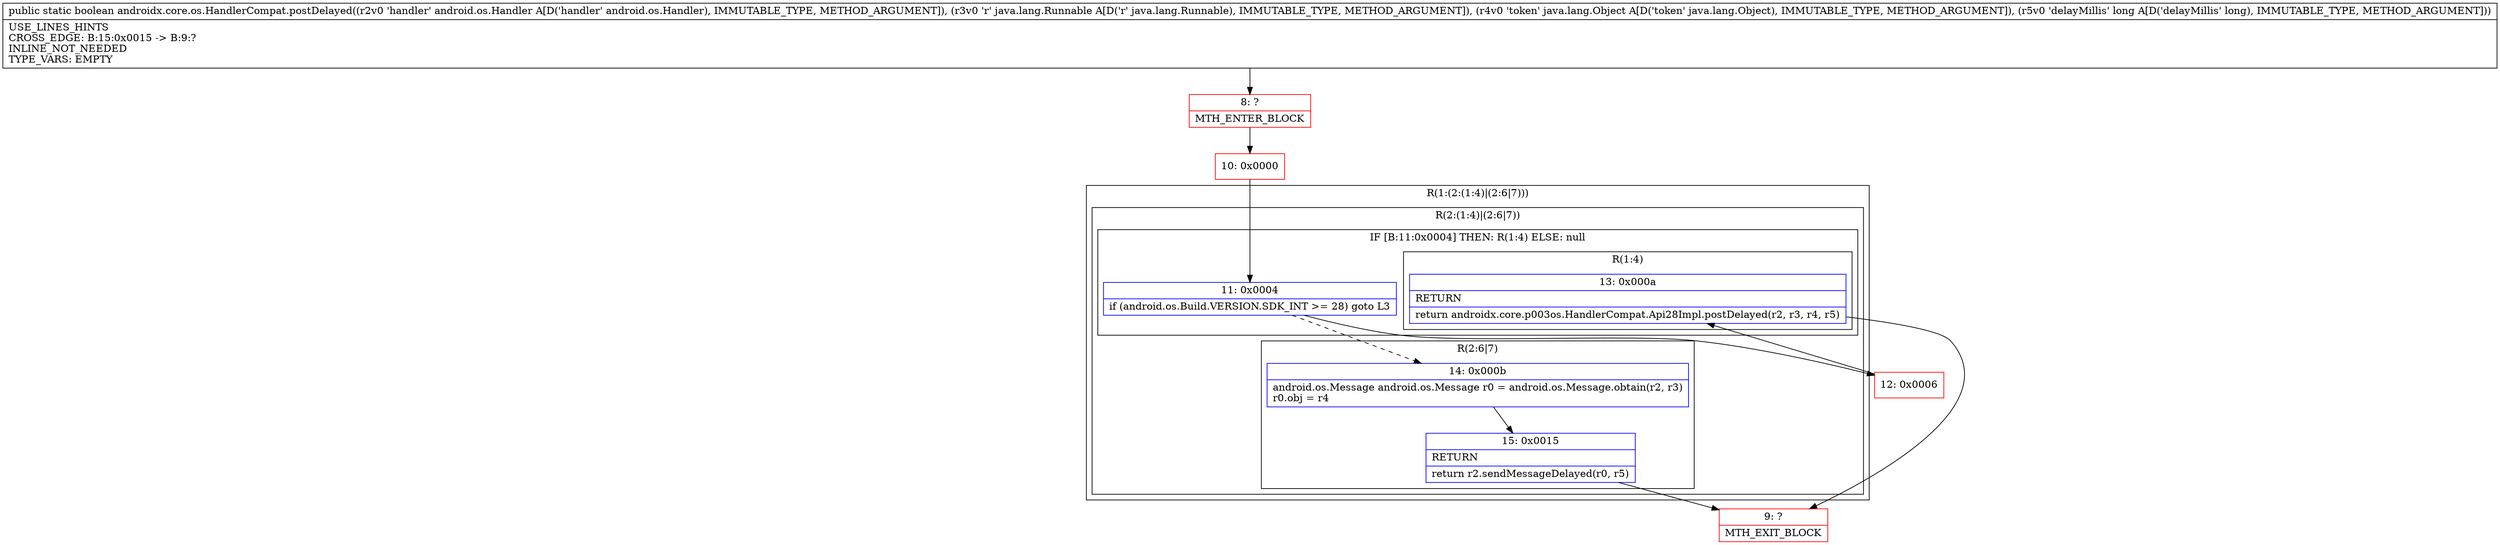 digraph "CFG forandroidx.core.os.HandlerCompat.postDelayed(Landroid\/os\/Handler;Ljava\/lang\/Runnable;Ljava\/lang\/Object;J)Z" {
subgraph cluster_Region_658057746 {
label = "R(1:(2:(1:4)|(2:6|7)))";
node [shape=record,color=blue];
subgraph cluster_Region_1026863991 {
label = "R(2:(1:4)|(2:6|7))";
node [shape=record,color=blue];
subgraph cluster_IfRegion_1143394721 {
label = "IF [B:11:0x0004] THEN: R(1:4) ELSE: null";
node [shape=record,color=blue];
Node_11 [shape=record,label="{11\:\ 0x0004|if (android.os.Build.VERSION.SDK_INT \>= 28) goto L3\l}"];
subgraph cluster_Region_1521601037 {
label = "R(1:4)";
node [shape=record,color=blue];
Node_13 [shape=record,label="{13\:\ 0x000a|RETURN\l|return androidx.core.p003os.HandlerCompat.Api28Impl.postDelayed(r2, r3, r4, r5)\l}"];
}
}
subgraph cluster_Region_1380429350 {
label = "R(2:6|7)";
node [shape=record,color=blue];
Node_14 [shape=record,label="{14\:\ 0x000b|android.os.Message android.os.Message r0 = android.os.Message.obtain(r2, r3)\lr0.obj = r4\l}"];
Node_15 [shape=record,label="{15\:\ 0x0015|RETURN\l|return r2.sendMessageDelayed(r0, r5)\l}"];
}
}
}
Node_8 [shape=record,color=red,label="{8\:\ ?|MTH_ENTER_BLOCK\l}"];
Node_10 [shape=record,color=red,label="{10\:\ 0x0000}"];
Node_12 [shape=record,color=red,label="{12\:\ 0x0006}"];
Node_9 [shape=record,color=red,label="{9\:\ ?|MTH_EXIT_BLOCK\l}"];
MethodNode[shape=record,label="{public static boolean androidx.core.os.HandlerCompat.postDelayed((r2v0 'handler' android.os.Handler A[D('handler' android.os.Handler), IMMUTABLE_TYPE, METHOD_ARGUMENT]), (r3v0 'r' java.lang.Runnable A[D('r' java.lang.Runnable), IMMUTABLE_TYPE, METHOD_ARGUMENT]), (r4v0 'token' java.lang.Object A[D('token' java.lang.Object), IMMUTABLE_TYPE, METHOD_ARGUMENT]), (r5v0 'delayMillis' long A[D('delayMillis' long), IMMUTABLE_TYPE, METHOD_ARGUMENT]))  | USE_LINES_HINTS\lCROSS_EDGE: B:15:0x0015 \-\> B:9:?\lINLINE_NOT_NEEDED\lTYPE_VARS: EMPTY\l}"];
MethodNode -> Node_8;Node_11 -> Node_12;
Node_11 -> Node_14[style=dashed];
Node_13 -> Node_9;
Node_14 -> Node_15;
Node_15 -> Node_9;
Node_8 -> Node_10;
Node_10 -> Node_11;
Node_12 -> Node_13;
}

